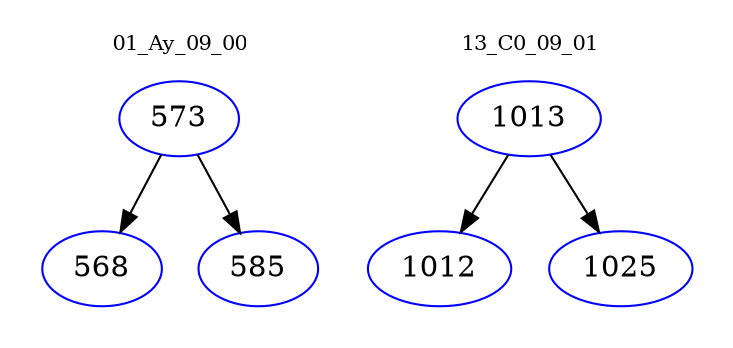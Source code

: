 digraph{
subgraph cluster_0 {
color = white
label = "01_Ay_09_00";
fontsize=10;
T0_573 [label="573", color="blue"]
T0_573 -> T0_568 [color="black"]
T0_568 [label="568", color="blue"]
T0_573 -> T0_585 [color="black"]
T0_585 [label="585", color="blue"]
}
subgraph cluster_1 {
color = white
label = "13_C0_09_01";
fontsize=10;
T1_1013 [label="1013", color="blue"]
T1_1013 -> T1_1012 [color="black"]
T1_1012 [label="1012", color="blue"]
T1_1013 -> T1_1025 [color="black"]
T1_1025 [label="1025", color="blue"]
}
}
